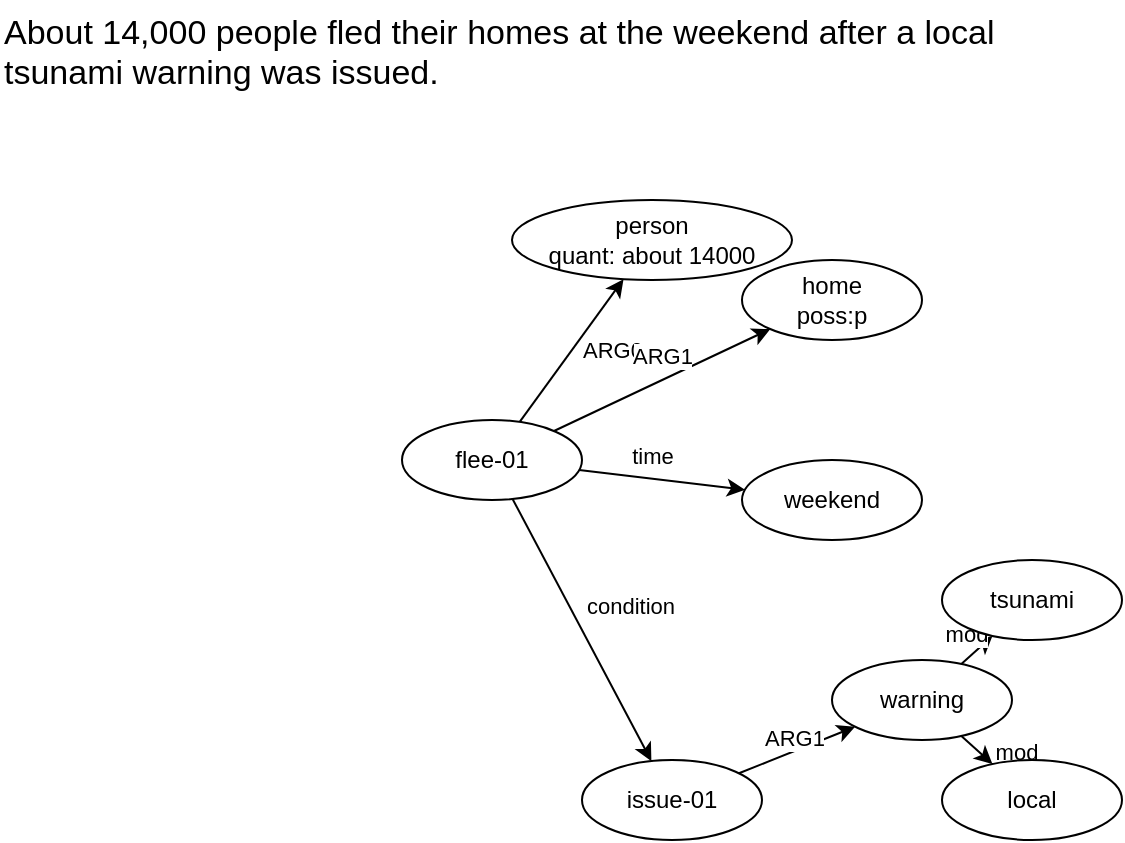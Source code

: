 <mxfile version="22.1.3" type="github">
  <diagram name="第 1 页" id="Bpt3EHnc-XG6woePa3AU">
    <mxGraphModel dx="833" dy="1226" grid="1" gridSize="10" guides="1" tooltips="1" connect="1" arrows="1" fold="1" page="1" pageScale="1" pageWidth="827" pageHeight="1169" math="0" shadow="0">
      <root>
        <mxCell id="0" />
        <mxCell id="1" parent="0" />
        <mxCell id="xj7ccxpRjcmuDJTjEku6-1" value="&lt;font style=&quot;font-size: 17px;&quot;&gt;About 14,000 people fled their homes at the weekend after a local tsunami warning was issued. &lt;/font&gt;" style="text;whiteSpace=wrap;html=1;" vertex="1" parent="1">
          <mxGeometry x="134" y="70" width="560" height="40" as="geometry" />
        </mxCell>
        <mxCell id="xj7ccxpRjcmuDJTjEku6-5" value="" style="rounded=0;orthogonalLoop=1;jettySize=auto;html=1;" edge="1" parent="1" source="xj7ccxpRjcmuDJTjEku6-2" target="xj7ccxpRjcmuDJTjEku6-4">
          <mxGeometry relative="1" as="geometry" />
        </mxCell>
        <mxCell id="xj7ccxpRjcmuDJTjEku6-6" value="ARG0" style="edgeLabel;html=1;align=center;verticalAlign=middle;resizable=0;points=[];" vertex="1" connectable="0" parent="xj7ccxpRjcmuDJTjEku6-5">
          <mxGeometry y="1" relative="1" as="geometry">
            <mxPoint x="21" as="offset" />
          </mxGeometry>
        </mxCell>
        <mxCell id="xj7ccxpRjcmuDJTjEku6-8" value="" style="rounded=0;orthogonalLoop=1;jettySize=auto;html=1;" edge="1" parent="1" source="xj7ccxpRjcmuDJTjEku6-2" target="xj7ccxpRjcmuDJTjEku6-7">
          <mxGeometry relative="1" as="geometry" />
        </mxCell>
        <mxCell id="xj7ccxpRjcmuDJTjEku6-9" value="ARG1" style="edgeLabel;html=1;align=center;verticalAlign=middle;resizable=0;points=[];" vertex="1" connectable="0" parent="xj7ccxpRjcmuDJTjEku6-8">
          <mxGeometry x="-0.05" y="2" relative="1" as="geometry">
            <mxPoint x="3" y="-12" as="offset" />
          </mxGeometry>
        </mxCell>
        <mxCell id="xj7ccxpRjcmuDJTjEku6-11" value="" style="rounded=0;orthogonalLoop=1;jettySize=auto;html=1;" edge="1" parent="1" source="xj7ccxpRjcmuDJTjEku6-2" target="xj7ccxpRjcmuDJTjEku6-10">
          <mxGeometry relative="1" as="geometry" />
        </mxCell>
        <mxCell id="xj7ccxpRjcmuDJTjEku6-12" value="time" style="edgeLabel;html=1;align=center;verticalAlign=middle;resizable=0;points=[];" vertex="1" connectable="0" parent="xj7ccxpRjcmuDJTjEku6-11">
          <mxGeometry x="-0.4" y="-1" relative="1" as="geometry">
            <mxPoint x="11" y="-11" as="offset" />
          </mxGeometry>
        </mxCell>
        <mxCell id="xj7ccxpRjcmuDJTjEku6-14" value="" style="rounded=0;orthogonalLoop=1;jettySize=auto;html=1;" edge="1" parent="1" source="xj7ccxpRjcmuDJTjEku6-2" target="xj7ccxpRjcmuDJTjEku6-13">
          <mxGeometry relative="1" as="geometry" />
        </mxCell>
        <mxCell id="xj7ccxpRjcmuDJTjEku6-15" value="condition" style="edgeLabel;html=1;align=center;verticalAlign=middle;resizable=0;points=[];" vertex="1" connectable="0" parent="xj7ccxpRjcmuDJTjEku6-14">
          <mxGeometry x="-0.175" y="1" relative="1" as="geometry">
            <mxPoint x="29" as="offset" />
          </mxGeometry>
        </mxCell>
        <mxCell id="xj7ccxpRjcmuDJTjEku6-2" value="flee-01" style="ellipse;whiteSpace=wrap;html=1;" vertex="1" parent="1">
          <mxGeometry x="335" y="280" width="90" height="40" as="geometry" />
        </mxCell>
        <mxCell id="xj7ccxpRjcmuDJTjEku6-4" value="person&lt;br&gt;quant: about 14000" style="ellipse;whiteSpace=wrap;html=1;" vertex="1" parent="1">
          <mxGeometry x="390" y="170" width="140" height="40" as="geometry" />
        </mxCell>
        <mxCell id="xj7ccxpRjcmuDJTjEku6-7" value="home&lt;br&gt;poss:p" style="ellipse;whiteSpace=wrap;html=1;" vertex="1" parent="1">
          <mxGeometry x="505" y="200" width="90" height="40" as="geometry" />
        </mxCell>
        <mxCell id="xj7ccxpRjcmuDJTjEku6-10" value="weekend" style="ellipse;whiteSpace=wrap;html=1;" vertex="1" parent="1">
          <mxGeometry x="505" y="300" width="90" height="40" as="geometry" />
        </mxCell>
        <mxCell id="xj7ccxpRjcmuDJTjEku6-17" value="" style="rounded=0;orthogonalLoop=1;jettySize=auto;html=1;" edge="1" parent="1" source="xj7ccxpRjcmuDJTjEku6-13" target="xj7ccxpRjcmuDJTjEku6-16">
          <mxGeometry relative="1" as="geometry" />
        </mxCell>
        <mxCell id="xj7ccxpRjcmuDJTjEku6-18" value="ARG1" style="edgeLabel;html=1;align=center;verticalAlign=middle;resizable=0;points=[];" vertex="1" connectable="0" parent="xj7ccxpRjcmuDJTjEku6-17">
          <mxGeometry x="-0.3" relative="1" as="geometry">
            <mxPoint x="7" y="-10" as="offset" />
          </mxGeometry>
        </mxCell>
        <mxCell id="xj7ccxpRjcmuDJTjEku6-13" value="issue-01" style="ellipse;whiteSpace=wrap;html=1;" vertex="1" parent="1">
          <mxGeometry x="425" y="450" width="90" height="40" as="geometry" />
        </mxCell>
        <mxCell id="xj7ccxpRjcmuDJTjEku6-20" value="mod" style="rounded=0;orthogonalLoop=1;jettySize=auto;html=1;" edge="1" parent="1" source="xj7ccxpRjcmuDJTjEku6-16" target="xj7ccxpRjcmuDJTjEku6-19">
          <mxGeometry x="0.125" y="10" relative="1" as="geometry">
            <mxPoint as="offset" />
          </mxGeometry>
        </mxCell>
        <mxCell id="xj7ccxpRjcmuDJTjEku6-22" value="" style="rounded=0;orthogonalLoop=1;jettySize=auto;html=1;" edge="1" parent="1" source="xj7ccxpRjcmuDJTjEku6-16" target="xj7ccxpRjcmuDJTjEku6-21">
          <mxGeometry relative="1" as="geometry" />
        </mxCell>
        <mxCell id="xj7ccxpRjcmuDJTjEku6-23" value="mod" style="edgeLabel;html=1;align=center;verticalAlign=middle;resizable=0;points=[];" vertex="1" connectable="0" parent="xj7ccxpRjcmuDJTjEku6-22">
          <mxGeometry x="-0.175" y="-3" relative="1" as="geometry">
            <mxPoint x="23" as="offset" />
          </mxGeometry>
        </mxCell>
        <mxCell id="xj7ccxpRjcmuDJTjEku6-16" value="warning" style="ellipse;whiteSpace=wrap;html=1;" vertex="1" parent="1">
          <mxGeometry x="550" y="400" width="90" height="40" as="geometry" />
        </mxCell>
        <mxCell id="xj7ccxpRjcmuDJTjEku6-19" value="tsunami" style="ellipse;whiteSpace=wrap;html=1;" vertex="1" parent="1">
          <mxGeometry x="605" y="350" width="90" height="40" as="geometry" />
        </mxCell>
        <mxCell id="xj7ccxpRjcmuDJTjEku6-21" value="local" style="ellipse;whiteSpace=wrap;html=1;" vertex="1" parent="1">
          <mxGeometry x="605" y="450" width="90" height="40" as="geometry" />
        </mxCell>
      </root>
    </mxGraphModel>
  </diagram>
</mxfile>
